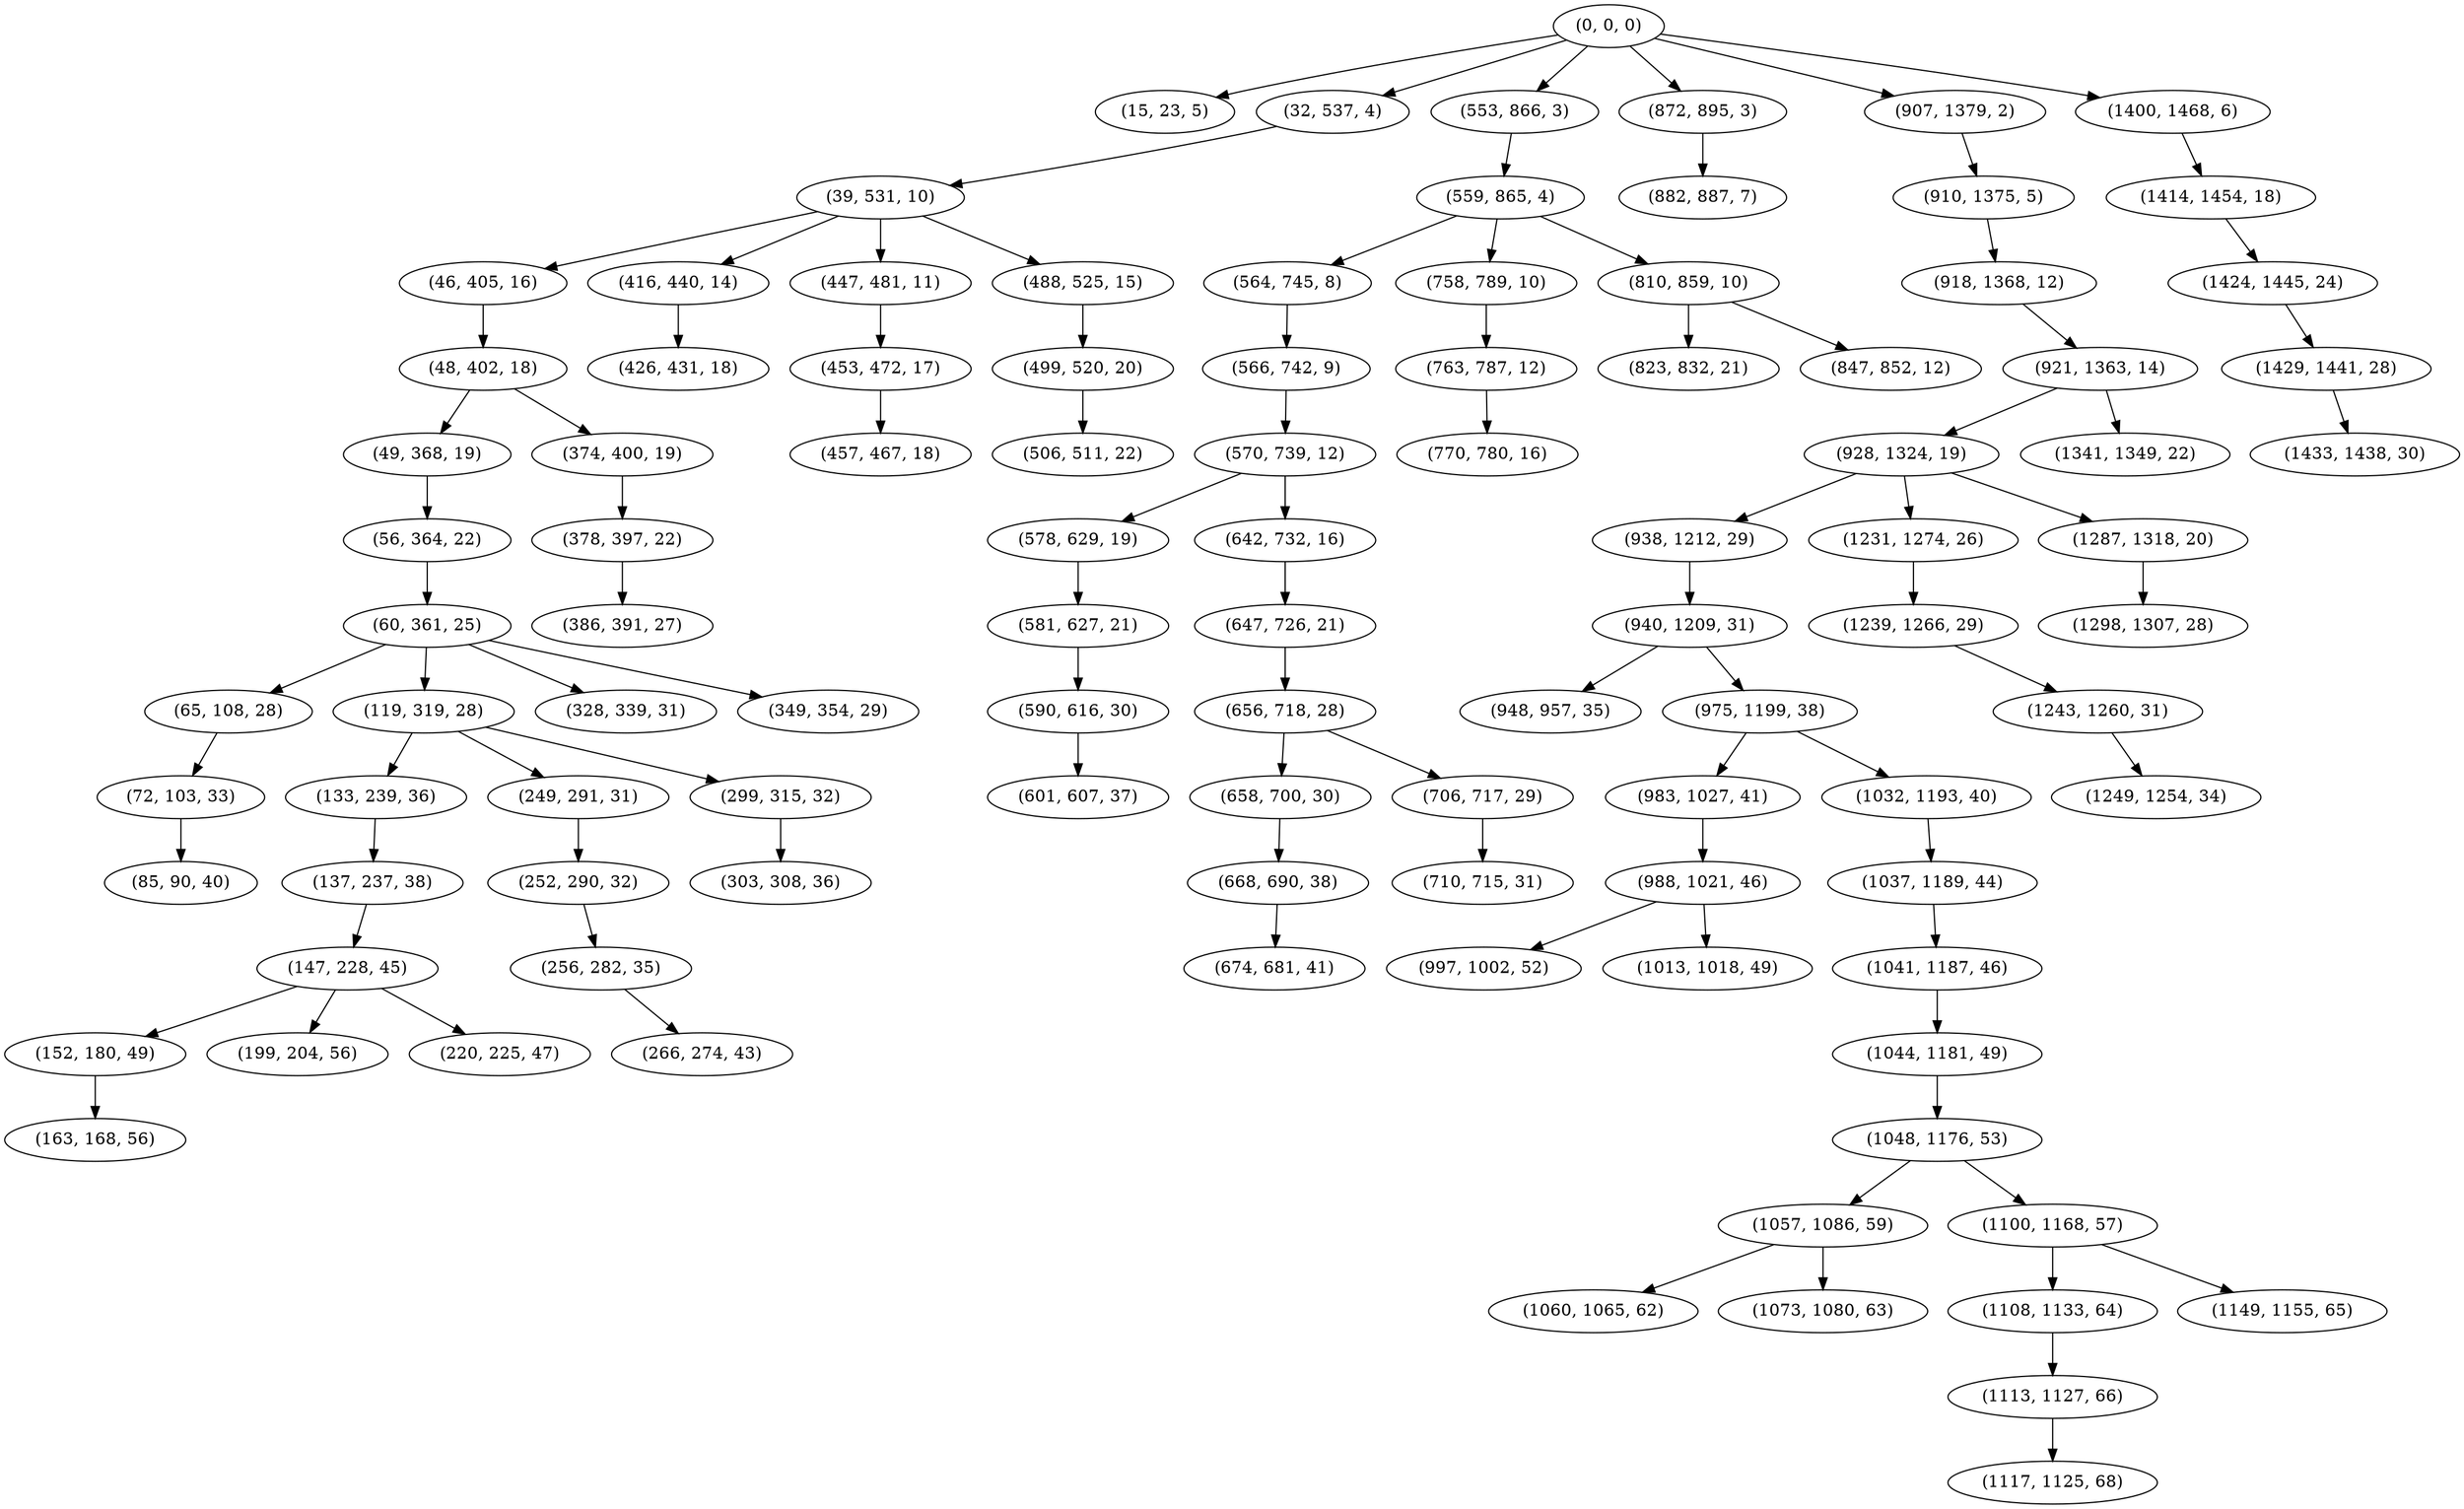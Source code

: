 digraph tree {
    "(0, 0, 0)";
    "(15, 23, 5)";
    "(32, 537, 4)";
    "(39, 531, 10)";
    "(46, 405, 16)";
    "(48, 402, 18)";
    "(49, 368, 19)";
    "(56, 364, 22)";
    "(60, 361, 25)";
    "(65, 108, 28)";
    "(72, 103, 33)";
    "(85, 90, 40)";
    "(119, 319, 28)";
    "(133, 239, 36)";
    "(137, 237, 38)";
    "(147, 228, 45)";
    "(152, 180, 49)";
    "(163, 168, 56)";
    "(199, 204, 56)";
    "(220, 225, 47)";
    "(249, 291, 31)";
    "(252, 290, 32)";
    "(256, 282, 35)";
    "(266, 274, 43)";
    "(299, 315, 32)";
    "(303, 308, 36)";
    "(328, 339, 31)";
    "(349, 354, 29)";
    "(374, 400, 19)";
    "(378, 397, 22)";
    "(386, 391, 27)";
    "(416, 440, 14)";
    "(426, 431, 18)";
    "(447, 481, 11)";
    "(453, 472, 17)";
    "(457, 467, 18)";
    "(488, 525, 15)";
    "(499, 520, 20)";
    "(506, 511, 22)";
    "(553, 866, 3)";
    "(559, 865, 4)";
    "(564, 745, 8)";
    "(566, 742, 9)";
    "(570, 739, 12)";
    "(578, 629, 19)";
    "(581, 627, 21)";
    "(590, 616, 30)";
    "(601, 607, 37)";
    "(642, 732, 16)";
    "(647, 726, 21)";
    "(656, 718, 28)";
    "(658, 700, 30)";
    "(668, 690, 38)";
    "(674, 681, 41)";
    "(706, 717, 29)";
    "(710, 715, 31)";
    "(758, 789, 10)";
    "(763, 787, 12)";
    "(770, 780, 16)";
    "(810, 859, 10)";
    "(823, 832, 21)";
    "(847, 852, 12)";
    "(872, 895, 3)";
    "(882, 887, 7)";
    "(907, 1379, 2)";
    "(910, 1375, 5)";
    "(918, 1368, 12)";
    "(921, 1363, 14)";
    "(928, 1324, 19)";
    "(938, 1212, 29)";
    "(940, 1209, 31)";
    "(948, 957, 35)";
    "(975, 1199, 38)";
    "(983, 1027, 41)";
    "(988, 1021, 46)";
    "(997, 1002, 52)";
    "(1013, 1018, 49)";
    "(1032, 1193, 40)";
    "(1037, 1189, 44)";
    "(1041, 1187, 46)";
    "(1044, 1181, 49)";
    "(1048, 1176, 53)";
    "(1057, 1086, 59)";
    "(1060, 1065, 62)";
    "(1073, 1080, 63)";
    "(1100, 1168, 57)";
    "(1108, 1133, 64)";
    "(1113, 1127, 66)";
    "(1117, 1125, 68)";
    "(1149, 1155, 65)";
    "(1231, 1274, 26)";
    "(1239, 1266, 29)";
    "(1243, 1260, 31)";
    "(1249, 1254, 34)";
    "(1287, 1318, 20)";
    "(1298, 1307, 28)";
    "(1341, 1349, 22)";
    "(1400, 1468, 6)";
    "(1414, 1454, 18)";
    "(1424, 1445, 24)";
    "(1429, 1441, 28)";
    "(1433, 1438, 30)";
    "(0, 0, 0)" -> "(15, 23, 5)";
    "(0, 0, 0)" -> "(32, 537, 4)";
    "(0, 0, 0)" -> "(553, 866, 3)";
    "(0, 0, 0)" -> "(872, 895, 3)";
    "(0, 0, 0)" -> "(907, 1379, 2)";
    "(0, 0, 0)" -> "(1400, 1468, 6)";
    "(32, 537, 4)" -> "(39, 531, 10)";
    "(39, 531, 10)" -> "(46, 405, 16)";
    "(39, 531, 10)" -> "(416, 440, 14)";
    "(39, 531, 10)" -> "(447, 481, 11)";
    "(39, 531, 10)" -> "(488, 525, 15)";
    "(46, 405, 16)" -> "(48, 402, 18)";
    "(48, 402, 18)" -> "(49, 368, 19)";
    "(48, 402, 18)" -> "(374, 400, 19)";
    "(49, 368, 19)" -> "(56, 364, 22)";
    "(56, 364, 22)" -> "(60, 361, 25)";
    "(60, 361, 25)" -> "(65, 108, 28)";
    "(60, 361, 25)" -> "(119, 319, 28)";
    "(60, 361, 25)" -> "(328, 339, 31)";
    "(60, 361, 25)" -> "(349, 354, 29)";
    "(65, 108, 28)" -> "(72, 103, 33)";
    "(72, 103, 33)" -> "(85, 90, 40)";
    "(119, 319, 28)" -> "(133, 239, 36)";
    "(119, 319, 28)" -> "(249, 291, 31)";
    "(119, 319, 28)" -> "(299, 315, 32)";
    "(133, 239, 36)" -> "(137, 237, 38)";
    "(137, 237, 38)" -> "(147, 228, 45)";
    "(147, 228, 45)" -> "(152, 180, 49)";
    "(147, 228, 45)" -> "(199, 204, 56)";
    "(147, 228, 45)" -> "(220, 225, 47)";
    "(152, 180, 49)" -> "(163, 168, 56)";
    "(249, 291, 31)" -> "(252, 290, 32)";
    "(252, 290, 32)" -> "(256, 282, 35)";
    "(256, 282, 35)" -> "(266, 274, 43)";
    "(299, 315, 32)" -> "(303, 308, 36)";
    "(374, 400, 19)" -> "(378, 397, 22)";
    "(378, 397, 22)" -> "(386, 391, 27)";
    "(416, 440, 14)" -> "(426, 431, 18)";
    "(447, 481, 11)" -> "(453, 472, 17)";
    "(453, 472, 17)" -> "(457, 467, 18)";
    "(488, 525, 15)" -> "(499, 520, 20)";
    "(499, 520, 20)" -> "(506, 511, 22)";
    "(553, 866, 3)" -> "(559, 865, 4)";
    "(559, 865, 4)" -> "(564, 745, 8)";
    "(559, 865, 4)" -> "(758, 789, 10)";
    "(559, 865, 4)" -> "(810, 859, 10)";
    "(564, 745, 8)" -> "(566, 742, 9)";
    "(566, 742, 9)" -> "(570, 739, 12)";
    "(570, 739, 12)" -> "(578, 629, 19)";
    "(570, 739, 12)" -> "(642, 732, 16)";
    "(578, 629, 19)" -> "(581, 627, 21)";
    "(581, 627, 21)" -> "(590, 616, 30)";
    "(590, 616, 30)" -> "(601, 607, 37)";
    "(642, 732, 16)" -> "(647, 726, 21)";
    "(647, 726, 21)" -> "(656, 718, 28)";
    "(656, 718, 28)" -> "(658, 700, 30)";
    "(656, 718, 28)" -> "(706, 717, 29)";
    "(658, 700, 30)" -> "(668, 690, 38)";
    "(668, 690, 38)" -> "(674, 681, 41)";
    "(706, 717, 29)" -> "(710, 715, 31)";
    "(758, 789, 10)" -> "(763, 787, 12)";
    "(763, 787, 12)" -> "(770, 780, 16)";
    "(810, 859, 10)" -> "(823, 832, 21)";
    "(810, 859, 10)" -> "(847, 852, 12)";
    "(872, 895, 3)" -> "(882, 887, 7)";
    "(907, 1379, 2)" -> "(910, 1375, 5)";
    "(910, 1375, 5)" -> "(918, 1368, 12)";
    "(918, 1368, 12)" -> "(921, 1363, 14)";
    "(921, 1363, 14)" -> "(928, 1324, 19)";
    "(921, 1363, 14)" -> "(1341, 1349, 22)";
    "(928, 1324, 19)" -> "(938, 1212, 29)";
    "(928, 1324, 19)" -> "(1231, 1274, 26)";
    "(928, 1324, 19)" -> "(1287, 1318, 20)";
    "(938, 1212, 29)" -> "(940, 1209, 31)";
    "(940, 1209, 31)" -> "(948, 957, 35)";
    "(940, 1209, 31)" -> "(975, 1199, 38)";
    "(975, 1199, 38)" -> "(983, 1027, 41)";
    "(975, 1199, 38)" -> "(1032, 1193, 40)";
    "(983, 1027, 41)" -> "(988, 1021, 46)";
    "(988, 1021, 46)" -> "(997, 1002, 52)";
    "(988, 1021, 46)" -> "(1013, 1018, 49)";
    "(1032, 1193, 40)" -> "(1037, 1189, 44)";
    "(1037, 1189, 44)" -> "(1041, 1187, 46)";
    "(1041, 1187, 46)" -> "(1044, 1181, 49)";
    "(1044, 1181, 49)" -> "(1048, 1176, 53)";
    "(1048, 1176, 53)" -> "(1057, 1086, 59)";
    "(1048, 1176, 53)" -> "(1100, 1168, 57)";
    "(1057, 1086, 59)" -> "(1060, 1065, 62)";
    "(1057, 1086, 59)" -> "(1073, 1080, 63)";
    "(1100, 1168, 57)" -> "(1108, 1133, 64)";
    "(1100, 1168, 57)" -> "(1149, 1155, 65)";
    "(1108, 1133, 64)" -> "(1113, 1127, 66)";
    "(1113, 1127, 66)" -> "(1117, 1125, 68)";
    "(1231, 1274, 26)" -> "(1239, 1266, 29)";
    "(1239, 1266, 29)" -> "(1243, 1260, 31)";
    "(1243, 1260, 31)" -> "(1249, 1254, 34)";
    "(1287, 1318, 20)" -> "(1298, 1307, 28)";
    "(1400, 1468, 6)" -> "(1414, 1454, 18)";
    "(1414, 1454, 18)" -> "(1424, 1445, 24)";
    "(1424, 1445, 24)" -> "(1429, 1441, 28)";
    "(1429, 1441, 28)" -> "(1433, 1438, 30)";
}
